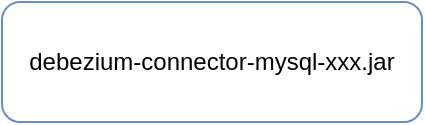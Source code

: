 <mxfile version="21.2.1" type="device" pages="6">
  <diagram name="jar" id="QPWp-yxcB6r8VEpbVTgY">
    <mxGraphModel dx="1418" dy="820" grid="1" gridSize="10" guides="1" tooltips="1" connect="1" arrows="1" fold="1" page="1" pageScale="1" pageWidth="827" pageHeight="1169" math="0" shadow="0">
      <root>
        <mxCell id="0" />
        <mxCell id="1" parent="0" />
        <mxCell id="98d8DprfTp4-6zO7Er4j-1" value="debezium-connector-mysql-xxx.jar" style="rounded=1;whiteSpace=wrap;html=1;fillColor=none;strokeColor=#6c8ebf;" parent="1" vertex="1">
          <mxGeometry x="150" y="150" width="210" height="60" as="geometry" />
        </mxCell>
      </root>
    </mxGraphModel>
  </diagram>
  <diagram id="h5sJhSmLp5tN3X5e-fUV" name="parse调用关系">
    <mxGraphModel dx="1434" dy="836" grid="1" gridSize="10" guides="1" tooltips="1" connect="1" arrows="1" fold="1" page="1" pageScale="1" pageWidth="827" pageHeight="1169" math="0" shadow="0">
      <root>
        <mxCell id="0" />
        <mxCell id="1" parent="0" />
        <mxCell id="1VZUZdRoPKh-ERB4cHUX-32" value="" style="endArrow=block;dashed=1;endFill=0;endSize=12;html=1;rounded=0;" edge="1" parent="1">
          <mxGeometry width="160" relative="1" as="geometry">
            <mxPoint x="420" y="636" as="sourcePoint" />
            <mxPoint x="420" y="574" as="targetPoint" />
          </mxGeometry>
        </mxCell>
        <mxCell id="1VZUZdRoPKh-ERB4cHUX-34" value="AbstractDdlParser" style="swimlane;fontStyle=1;align=center;verticalAlign=top;childLayout=stackLayout;horizontal=1;startSize=26;horizontalStack=0;resizeParent=1;resizeParentMax=0;resizeLast=0;collapsible=1;marginBottom=0;whiteSpace=wrap;html=1;fillColor=none;" vertex="1" parent="1">
          <mxGeometry x="342" y="540" width="160" height="34" as="geometry" />
        </mxCell>
        <mxCell id="1VZUZdRoPKh-ERB4cHUX-38" value="&lt;p style=&quot;margin:0px;margin-top:4px;text-align:center;&quot;&gt;&lt;i&gt;&amp;lt;&amp;lt;Interface&amp;gt;&amp;gt;&lt;/i&gt;&lt;br&gt;&lt;b&gt;DdlParser&lt;/b&gt;&lt;/p&gt;&lt;hr size=&quot;1&quot;&gt;&lt;p style=&quot;margin:0px;margin-left:4px;&quot;&gt;+ &lt;b&gt;parse&lt;/b&gt;(String, Tables): void&lt;br&gt;&lt;/p&gt;" style="verticalAlign=top;align=left;overflow=fill;fontSize=12;fontFamily=Helvetica;html=1;whiteSpace=wrap;fillColor=none;" vertex="1" parent="1">
          <mxGeometry x="339" y="636" width="171" height="70" as="geometry" />
        </mxCell>
        <mxCell id="1VZUZdRoPKh-ERB4cHUX-42" value="&lt;font style=&quot;font-size: 20px;&quot;&gt;parse 方法的调用关系&lt;/font&gt;" style="rounded=1;whiteSpace=wrap;html=1;fillColor=#ffcd28;gradientColor=#ffa500;strokeColor=#d79b00;" vertex="1" parent="1">
          <mxGeometry x="342" y="180" width="130" height="60" as="geometry" />
        </mxCell>
        <mxCell id="1VZUZdRoPKh-ERB4cHUX-43" value="AntlrDdlParser" style="swimlane;fontStyle=1;align=center;verticalAlign=top;childLayout=stackLayout;horizontal=1;startSize=26;horizontalStack=0;resizeParent=1;resizeParentMax=0;resizeLast=0;collapsible=1;marginBottom=0;whiteSpace=wrap;html=1;" vertex="1" parent="1">
          <mxGeometry x="334" y="390" width="176" height="86" as="geometry" />
        </mxCell>
        <mxCell id="1VZUZdRoPKh-ERB4cHUX-44" value="+ databaseTables: Tables" style="text;strokeColor=none;fillColor=none;align=left;verticalAlign=top;spacingLeft=4;spacingRight=4;overflow=hidden;rotatable=0;points=[[0,0.5],[1,0.5]];portConstraint=eastwest;whiteSpace=wrap;html=1;" vertex="1" parent="1VZUZdRoPKh-ERB4cHUX-43">
          <mxGeometry y="26" width="176" height="26" as="geometry" />
        </mxCell>
        <mxCell id="1VZUZdRoPKh-ERB4cHUX-45" value="" style="line;strokeWidth=1;fillColor=none;align=left;verticalAlign=middle;spacingTop=-1;spacingLeft=3;spacingRight=3;rotatable=0;labelPosition=right;points=[];portConstraint=eastwest;strokeColor=inherit;" vertex="1" parent="1VZUZdRoPKh-ERB4cHUX-43">
          <mxGeometry y="52" width="176" height="8" as="geometry" />
        </mxCell>
        <mxCell id="1VZUZdRoPKh-ERB4cHUX-46" value="+&amp;nbsp;&lt;b style=&quot;border-color: var(--border-color);&quot;&gt;parse&lt;/b&gt;(String, Tables): void" style="text;strokeColor=none;fillColor=none;align=left;verticalAlign=top;spacingLeft=4;spacingRight=4;overflow=hidden;rotatable=0;points=[[0,0.5],[1,0.5]];portConstraint=eastwest;whiteSpace=wrap;html=1;" vertex="1" parent="1VZUZdRoPKh-ERB4cHUX-43">
          <mxGeometry y="60" width="176" height="26" as="geometry" />
        </mxCell>
        <mxCell id="1VZUZdRoPKh-ERB4cHUX-47" value="" style="endArrow=block;endSize=16;endFill=0;html=1;rounded=0;entryX=0.488;entryY=1;entryDx=0;entryDy=0;entryPerimeter=0;jumpSize=6;" edge="1" parent="1" target="1VZUZdRoPKh-ERB4cHUX-46">
          <mxGeometry y="-10" width="160" relative="1" as="geometry">
            <mxPoint x="420" y="540" as="sourcePoint" />
            <mxPoint x="410" y="480" as="targetPoint" />
            <mxPoint as="offset" />
          </mxGeometry>
        </mxCell>
        <mxCell id="1VZUZdRoPKh-ERB4cHUX-79" value="MySqlAntlrDdlParser" style="swimlane;fontStyle=1;align=center;verticalAlign=top;childLayout=stackLayout;horizontal=1;startSize=26;horizontalStack=0;resizeParent=1;resizeParentMax=0;resizeLast=0;collapsible=1;marginBottom=0;whiteSpace=wrap;html=1;" vertex="1" parent="1">
          <mxGeometry x="312" y="269" width="218" height="60" as="geometry" />
        </mxCell>
        <mxCell id="1VZUZdRoPKh-ERB4cHUX-82" value="&lt;span style=&quot;border-color: var(--border-color);&quot;&gt;#&amp;nbsp;&lt;/span&gt;&lt;b style=&quot;border-color: var(--border-color);&quot;&gt;parseTree&lt;/b&gt;(MysqlParser): parseTree" style="text;strokeColor=none;fillColor=none;align=left;verticalAlign=top;spacingLeft=4;spacingRight=4;overflow=hidden;rotatable=0;points=[[0,0.5],[1,0.5]];portConstraint=eastwest;whiteSpace=wrap;html=1;" vertex="1" parent="1VZUZdRoPKh-ERB4cHUX-79">
          <mxGeometry y="26" width="218" height="34" as="geometry" />
        </mxCell>
        <mxCell id="1VZUZdRoPKh-ERB4cHUX-83" value="" style="endArrow=block;endSize=16;endFill=0;html=1;rounded=0;entryX=0.488;entryY=1;entryDx=0;entryDy=0;entryPerimeter=0;jumpSize=6;exitX=0.46;exitY=-0.047;exitDx=0;exitDy=0;exitPerimeter=0;" edge="1" parent="1">
          <mxGeometry y="-10" width="160" relative="1" as="geometry">
            <mxPoint x="414.96" y="389" as="sourcePoint" />
            <mxPoint x="414.86" y="328" as="targetPoint" />
            <mxPoint as="offset" />
          </mxGeometry>
        </mxCell>
        <mxCell id="1VZUZdRoPKh-ERB4cHUX-84" value="具体实现 parse 方法" style="text;html=1;strokeColor=none;fillColor=none;align=center;verticalAlign=middle;whiteSpace=wrap;rounded=0;" vertex="1" parent="1">
          <mxGeometry x="510" y="446" width="128" height="30" as="geometry" />
        </mxCell>
        <mxCell id="1VZUZdRoPKh-ERB4cHUX-85" value="定义 parse 接口" style="text;html=1;strokeColor=none;fillColor=none;align=center;verticalAlign=middle;whiteSpace=wrap;rounded=0;" vertex="1" parent="1">
          <mxGeometry x="500" y="676" width="128" height="30" as="geometry" />
        </mxCell>
        <mxCell id="1VZUZdRoPKh-ERB4cHUX-86" value="parse 方法调用 parseTree" style="text;html=1;strokeColor=none;fillColor=none;align=center;verticalAlign=middle;whiteSpace=wrap;rounded=0;" vertex="1" parent="1">
          <mxGeometry x="526" y="300" width="170" height="30" as="geometry" />
        </mxCell>
      </root>
    </mxGraphModel>
  </diagram>
  <diagram id="smM7-ASY-tijDSiQfORA" name="split&amp;reader">
    <mxGraphModel dx="1434" dy="836" grid="1" gridSize="10" guides="1" tooltips="1" connect="1" arrows="1" fold="1" page="1" pageScale="1" pageWidth="827" pageHeight="1169" math="0" shadow="0">
      <root>
        <mxCell id="0" />
        <mxCell id="1" parent="0" />
        <mxCell id="hFOBZ0-TEOp2b1zP58HY-1" value="" style="shape=cylinder3;whiteSpace=wrap;html=1;boundedLbl=1;backgroundOutline=1;size=15;fillColor=none;" vertex="1" parent="1">
          <mxGeometry x="40" y="230" width="140" height="180" as="geometry" />
        </mxCell>
        <mxCell id="hFOBZ0-TEOp2b1zP58HY-4" value="Table 1" style="rounded=0;whiteSpace=wrap;html=1;fillColor=none;" vertex="1" parent="1">
          <mxGeometry x="70" y="280" width="80" height="40" as="geometry" />
        </mxCell>
        <mxCell id="hFOBZ0-TEOp2b1zP58HY-5" value="Table n" style="rounded=0;whiteSpace=wrap;html=1;fillColor=none;" vertex="1" parent="1">
          <mxGeometry x="70" y="349" width="80" height="40" as="geometry" />
        </mxCell>
        <mxCell id="hFOBZ0-TEOp2b1zP58HY-6" value="Storage" style="text;html=1;strokeColor=none;fillColor=none;align=center;verticalAlign=middle;whiteSpace=wrap;rounded=0;fontSize=18;" vertex="1" parent="1">
          <mxGeometry x="80" y="420" width="60" height="30" as="geometry" />
        </mxCell>
        <mxCell id="hFOBZ0-TEOp2b1zP58HY-7" value="&lt;font style=&quot;font-size: 15px;&quot;&gt;...&lt;/font&gt;" style="text;html=1;strokeColor=none;fillColor=none;align=center;verticalAlign=middle;whiteSpace=wrap;rounded=0;rotation=90;fontStyle=1" vertex="1" parent="1">
          <mxGeometry x="86" y="319" width="60" height="30" as="geometry" />
        </mxCell>
        <mxCell id="hFOBZ0-TEOp2b1zP58HY-13" value="" style="shape=flexArrow;endArrow=classic;html=1;rounded=0;sketch=1;curveFitting=1;jiggle=2;labelBackgroundColor=none;fillColor=none;" edge="1" parent="1">
          <mxGeometry width="50" height="50" relative="1" as="geometry">
            <mxPoint x="190" y="340" as="sourcePoint" />
            <mxPoint x="280" y="340" as="targetPoint" />
          </mxGeometry>
        </mxCell>
        <mxCell id="hFOBZ0-TEOp2b1zP58HY-14" value="" style="rounded=1;whiteSpace=wrap;html=1;fillColor=#d5e8d4;gradientColor=#97d077;strokeColor=#82b366;sketch=1;curveFitting=1;jiggle=2;glass=0;shadow=0;" vertex="1" parent="1">
          <mxGeometry x="290" y="264.5" width="200" height="111" as="geometry" />
        </mxCell>
        <mxCell id="hFOBZ0-TEOp2b1zP58HY-15" value="SourceSplitEnumerator" style="text;html=1;strokeColor=none;fillColor=none;align=center;verticalAlign=middle;whiteSpace=wrap;rounded=0;fontSize=18;" vertex="1" parent="1">
          <mxGeometry x="360" y="280" width="60" height="30" as="geometry" />
        </mxCell>
        <mxCell id="hFOBZ0-TEOp2b1zP58HY-16" value="" style="rounded=1;whiteSpace=wrap;html=1;fillColor=default;strokeColor=#d79b00;gradientColor=#ffa500;sketch=1;curveFitting=1;jiggle=2;" vertex="1" parent="1">
          <mxGeometry x="650" y="259" width="140" height="81" as="geometry" />
        </mxCell>
        <mxCell id="hFOBZ0-TEOp2b1zP58HY-17" value="Reader" style="text;html=1;strokeColor=none;fillColor=none;align=center;verticalAlign=middle;whiteSpace=wrap;rounded=0;fontSize=18;" vertex="1" parent="1">
          <mxGeometry x="690" y="264.5" width="60" height="30" as="geometry" />
        </mxCell>
      </root>
    </mxGraphModel>
  </diagram>
  <diagram id="IIXoVjcSCXF8fpWk5Cjh" name="snapshot">
    <mxGraphModel dx="1418" dy="820" grid="1" gridSize="10" guides="1" tooltips="1" connect="1" arrows="1" fold="1" page="1" pageScale="1" pageWidth="827" pageHeight="1169" math="0" shadow="0">
      <root>
        <mxCell id="0" />
        <mxCell id="1" parent="0" />
        <mxCell id="gTMbd1CUSUByBprKtUBH-1" value="" style="rounded=0;whiteSpace=wrap;html=1;fillColor=#d5e8d4;gradientColor=#97d077;strokeColor=#82b366;" parent="1" vertex="1">
          <mxGeometry x="150" y="230" width="570" height="60" as="geometry" />
        </mxCell>
        <mxCell id="gTMbd1CUSUByBprKtUBH-3" value="" style="endArrow=none;html=1;rounded=0;" parent="1" edge="1">
          <mxGeometry width="50" height="50" relative="1" as="geometry">
            <mxPoint x="520" y="290" as="sourcePoint" />
            <mxPoint x="520" y="230" as="targetPoint" />
          </mxGeometry>
        </mxCell>
        <mxCell id="gTMbd1CUSUByBprKtUBH-4" value="" style="endArrow=classic;html=1;rounded=0;" parent="1" edge="1">
          <mxGeometry width="50" height="50" relative="1" as="geometry">
            <mxPoint x="150" y="349" as="sourcePoint" />
            <mxPoint x="150" y="290" as="targetPoint" />
          </mxGeometry>
        </mxCell>
        <mxCell id="gTMbd1CUSUByBprKtUBH-5" value="LowWaterMark" style="text;html=1;strokeColor=none;fillColor=none;align=center;verticalAlign=middle;whiteSpace=wrap;rounded=0;fontSize=19;" parent="1" vertex="1">
          <mxGeometry x="130" y="350" width="60" height="30" as="geometry" />
        </mxCell>
        <mxCell id="gTMbd1CUSUByBprKtUBH-6" value="HighWaterMark" style="text;html=1;strokeColor=none;fillColor=none;align=center;verticalAlign=middle;whiteSpace=wrap;rounded=0;fontSize=19;" parent="1" vertex="1">
          <mxGeometry x="500" y="360" width="60" height="30" as="geometry" />
        </mxCell>
        <mxCell id="gTMbd1CUSUByBprKtUBH-7" value="" style="endArrow=classic;html=1;rounded=0;" parent="1" edge="1">
          <mxGeometry width="50" height="50" relative="1" as="geometry">
            <mxPoint x="520" y="349" as="sourcePoint" />
            <mxPoint x="520" y="290" as="targetPoint" />
          </mxGeometry>
        </mxCell>
        <mxCell id="gTMbd1CUSUByBprKtUBH-8" value="&lt;div style=&quot;font-size: 18px; line-height: 24px;&quot;&gt;&lt;span style=&quot;&quot;&gt;low watermark event&lt;/span&gt;&lt;/div&gt;" style="text;html=1;strokeColor=none;fillColor=none;align=center;verticalAlign=middle;whiteSpace=wrap;rounded=0;fontColor=default;labelBackgroundColor=none;" parent="1" vertex="1">
          <mxGeometry x="130" y="245" width="220" height="30" as="geometry" />
        </mxCell>
        <mxCell id="gTMbd1CUSUByBprKtUBH-10" value="" style="endArrow=none;html=1;rounded=0;" parent="1" edge="1">
          <mxGeometry width="50" height="50" relative="1" as="geometry">
            <mxPoint x="330" y="290" as="sourcePoint" />
            <mxPoint x="330" y="230" as="targetPoint" />
          </mxGeometry>
        </mxCell>
        <mxCell id="gTMbd1CUSUByBprKtUBH-11" value="&lt;div style=&quot;font-size: 18px; line-height: 24px;&quot;&gt;&lt;span style=&quot;&quot;&gt;snapshot events&lt;/span&gt;&lt;/div&gt;" style="text;html=1;strokeColor=none;fillColor=none;align=center;verticalAlign=middle;whiteSpace=wrap;rounded=0;fontColor=default;labelBackgroundColor=none;" parent="1" vertex="1">
          <mxGeometry x="340" y="245" width="170" height="30" as="geometry" />
        </mxCell>
        <mxCell id="gTMbd1CUSUByBprKtUBH-12" value="&lt;div style=&quot;font-size: 18px; line-height: 24px;&quot;&gt;&lt;span style=&quot;&quot;&gt;high watermark event&lt;/span&gt;&lt;/div&gt;" style="text;html=1;strokeColor=none;fillColor=none;align=center;verticalAlign=middle;whiteSpace=wrap;rounded=0;fontColor=default;labelBackgroundColor=none;" parent="1" vertex="1">
          <mxGeometry x="510" y="245" width="220" height="30" as="geometry" />
        </mxCell>
        <mxCell id="gTMbd1CUSUByBprKtUBH-13" value="SelectSql" style="text;html=1;strokeColor=none;fillColor=none;align=center;verticalAlign=middle;whiteSpace=wrap;rounded=0;fontSize=19;" parent="1" vertex="1">
          <mxGeometry x="120" y="130" width="60" height="30" as="geometry" />
        </mxCell>
        <mxCell id="gTMbd1CUSUByBprKtUBH-14" value="" style="endArrow=classic;html=1;rounded=0;entryX=0;entryY=0;entryDx=0;entryDy=0;" parent="1" target="gTMbd1CUSUByBprKtUBH-1" edge="1">
          <mxGeometry width="50" height="50" relative="1" as="geometry">
            <mxPoint x="150" y="160" as="sourcePoint" />
            <mxPoint x="149.5" y="230" as="targetPoint" />
          </mxGeometry>
        </mxCell>
        <mxCell id="gTMbd1CUSUByBprKtUBH-15" value="" style="endArrow=classic;html=1;rounded=0;entryX=0;entryY=0;entryDx=0;entryDy=0;" parent="1" edge="1">
          <mxGeometry width="50" height="50" relative="1" as="geometry">
            <mxPoint x="330" y="160" as="sourcePoint" />
            <mxPoint x="330" y="230" as="targetPoint" />
          </mxGeometry>
        </mxCell>
        <mxCell id="gTMbd1CUSUByBprKtUBH-16" value="DataReceiver" style="text;html=1;strokeColor=none;fillColor=none;align=center;verticalAlign=middle;whiteSpace=wrap;rounded=0;fontSize=19;" parent="1" vertex="1">
          <mxGeometry x="300" y="130" width="60" height="30" as="geometry" />
        </mxCell>
        <mxCell id="gTMbd1CUSUByBprKtUBH-17" value="使用数据库全局读锁读取 binlog position" style="text;html=1;strokeColor=none;fillColor=none;align=center;verticalAlign=middle;whiteSpace=wrap;rounded=0;fontSize=16;" parent="1" vertex="1">
          <mxGeometry x="50" y="390" width="220" height="30" as="geometry" />
        </mxCell>
      </root>
    </mxGraphModel>
  </diagram>
  <diagram id="AY69FSKkuL_eJlXByfB2" name="MySQL-global-read-lock">
    <mxGraphModel dx="1418" dy="820" grid="1" gridSize="10" guides="1" tooltips="1" connect="1" arrows="1" fold="1" page="1" pageScale="1" pageWidth="827" pageHeight="1169" math="0" shadow="0">
      <root>
        <mxCell id="0" />
        <mxCell id="1" parent="0" />
        <mxCell id="xmXU5Rc_kq27SqO5DNA1-2" value="«interface»&lt;br&gt;&lt;b&gt;SnapshotChangeEventSource&lt;/b&gt;" style="html=1;whiteSpace=wrap;fillColor=none;" parent="1" vertex="1">
          <mxGeometry x="299" y="525" width="180" height="45" as="geometry" />
        </mxCell>
        <mxCell id="wDL28f1qUCCaU4bjpYnP-2" value="«interface»&lt;br&gt;&lt;b&gt;ChangeEventSource&amp;nbsp;&lt;/b&gt;" style="html=1;whiteSpace=wrap;fillColor=none;" parent="1" vertex="1">
          <mxGeometry x="299" y="630" width="180" height="45" as="geometry" />
        </mxCell>
        <mxCell id="wDL28f1qUCCaU4bjpYnP-4" value="&lt;font style=&quot;font-size: 10px;&quot;&gt;Extends&lt;/font&gt;" style="endArrow=block;endSize=16;endFill=0;html=1;rounded=0;exitX=0.5;exitY=0;exitDx=0;exitDy=0;" parent="1" edge="1">
          <mxGeometry x="-0.333" y="-2" width="160" relative="1" as="geometry">
            <mxPoint x="388" y="630" as="sourcePoint" />
            <mxPoint x="388" y="570" as="targetPoint" />
            <mxPoint as="offset" />
          </mxGeometry>
        </mxCell>
        <mxCell id="wDL28f1qUCCaU4bjpYnP-5" value="AbstractSnapshotChangeEventSource" style="swimlane;fontStyle=1;align=center;verticalAlign=top;childLayout=stackLayout;horizontal=1;startSize=26;horizontalStack=0;resizeParent=1;resizeParentMax=0;resizeLast=0;collapsible=1;marginBottom=0;whiteSpace=wrap;html=1;fillColor=none;" parent="1" vertex="1">
          <mxGeometry x="259" y="382" width="260" height="86" as="geometry" />
        </mxCell>
        <mxCell id="wDL28f1qUCCaU4bjpYnP-33" value="+&amp;nbsp;&lt;b&gt;&lt;font color=&quot;#ff0000&quot;&gt;execute&lt;/font&gt;&lt;/b&gt;&lt;span style=&quot;background-color: initial;&quot;&gt;(...):&amp;nbsp;&lt;/span&gt;SnapshotResult&amp;lt;O&amp;gt;" style="text;strokeColor=none;fillColor=none;align=left;verticalAlign=top;spacingLeft=4;spacingRight=4;overflow=hidden;rotatable=0;points=[[0,0.5],[1,0.5]];portConstraint=eastwest;whiteSpace=wrap;html=1;" parent="wDL28f1qUCCaU4bjpYnP-5" vertex="1">
          <mxGeometry y="26" width="260" height="26" as="geometry" />
        </mxCell>
        <mxCell id="wDL28f1qUCCaU4bjpYnP-7" value="" style="line;strokeWidth=1;fillColor=none;align=left;verticalAlign=middle;spacingTop=-1;spacingLeft=3;spacingRight=3;rotatable=0;labelPosition=right;points=[];portConstraint=eastwest;strokeColor=inherit;" parent="wDL28f1qUCCaU4bjpYnP-5" vertex="1">
          <mxGeometry y="52" width="260" height="8" as="geometry" />
        </mxCell>
        <mxCell id="wDL28f1qUCCaU4bjpYnP-31" value="# doExecute(...):&amp;nbsp;abstract&amp;nbsp;&lt;span style=&quot;background-color: initial;&quot;&gt;&lt;/span&gt;SnapshotResult&amp;lt;O&amp;gt;" style="text;strokeColor=none;fillColor=none;align=left;verticalAlign=top;spacingLeft=4;spacingRight=4;overflow=hidden;rotatable=0;points=[[0,0.5],[1,0.5]];portConstraint=eastwest;whiteSpace=wrap;html=1;" parent="wDL28f1qUCCaU4bjpYnP-5" vertex="1">
          <mxGeometry y="60" width="260" height="26" as="geometry" />
        </mxCell>
        <mxCell id="wDL28f1qUCCaU4bjpYnP-9" value="" style="endArrow=block;dashed=1;endFill=0;endSize=12;html=1;rounded=0;exitX=0.5;exitY=0;exitDx=0;exitDy=0;" parent="1" source="xmXU5Rc_kq27SqO5DNA1-2" edge="1">
          <mxGeometry width="160" relative="1" as="geometry">
            <mxPoint x="349" y="520" as="sourcePoint" />
            <mxPoint x="389" y="470" as="targetPoint" />
          </mxGeometry>
        </mxCell>
        <mxCell id="wDL28f1qUCCaU4bjpYnP-10" value="&lt;b&gt;抽象类&lt;/b&gt;" style="text;html=1;strokeColor=none;fillColor=none;align=center;verticalAlign=middle;whiteSpace=wrap;rounded=0;" parent="1" vertex="1">
          <mxGeometry x="519" y="382" width="60" height="30" as="geometry" />
        </mxCell>
        <mxCell id="wDL28f1qUCCaU4bjpYnP-13" value="RelationalSnapshotChangeEventSource" style="swimlane;fontStyle=1;align=center;verticalAlign=top;childLayout=stackLayout;horizontal=1;startSize=26;horizontalStack=0;resizeParent=1;resizeParentMax=0;resizeLast=0;collapsible=1;marginBottom=0;whiteSpace=wrap;html=1;fillColor=none;" parent="1" vertex="1">
          <mxGeometry x="250" y="220" width="289" height="90" as="geometry" />
        </mxCell>
        <mxCell id="wDL28f1qUCCaU4bjpYnP-14" value="+ &lt;b&gt;&lt;font color=&quot;#ff0000&quot;&gt;doExecute&lt;/font&gt;&lt;/b&gt;(...): SnapshotResult&amp;lt;O&amp;gt;" style="text;strokeColor=none;fillColor=none;align=left;verticalAlign=top;spacingLeft=4;spacingRight=4;overflow=hidden;rotatable=0;points=[[0,0.5],[1,0.5]];portConstraint=eastwest;whiteSpace=wrap;html=1;" parent="wDL28f1qUCCaU4bjpYnP-13" vertex="1">
          <mxGeometry y="26" width="289" height="26" as="geometry" />
        </mxCell>
        <mxCell id="wDL28f1qUCCaU4bjpYnP-15" value="" style="line;strokeWidth=1;fillColor=none;align=left;verticalAlign=middle;spacingTop=-1;spacingLeft=3;spacingRight=3;rotatable=0;labelPosition=right;points=[];portConstraint=eastwest;strokeColor=inherit;" parent="wDL28f1qUCCaU4bjpYnP-13" vertex="1">
          <mxGeometry y="52" width="289" height="8" as="geometry" />
        </mxCell>
        <mxCell id="wDL28f1qUCCaU4bjpYnP-16" value="# lockTablesForSchemaSnapshot&lt;span style=&quot;background-color: initial;&quot;&gt;(...): abstract void&lt;/span&gt;" style="text;strokeColor=none;fillColor=none;align=left;verticalAlign=top;spacingLeft=4;spacingRight=4;overflow=hidden;rotatable=0;points=[[0,0.5],[1,0.5]];portConstraint=eastwest;whiteSpace=wrap;html=1;" parent="wDL28f1qUCCaU4bjpYnP-13" vertex="1">
          <mxGeometry y="60" width="289" height="30" as="geometry" />
        </mxCell>
        <mxCell id="wDL28f1qUCCaU4bjpYnP-17" value="抽象类" style="text;html=1;strokeColor=none;fillColor=none;align=center;verticalAlign=middle;whiteSpace=wrap;rounded=0;fontStyle=1" parent="1" vertex="1">
          <mxGeometry x="549" y="220" width="40" height="30" as="geometry" />
        </mxCell>
        <mxCell id="wDL28f1qUCCaU4bjpYnP-18" value="MySqlSnapshotChangeEventSource" style="swimlane;fontStyle=1;align=center;verticalAlign=top;childLayout=stackLayout;horizontal=1;startSize=26;horizontalStack=0;resizeParent=1;resizeParentMax=0;resizeLast=0;collapsible=1;marginBottom=0;whiteSpace=wrap;html=1;fillColor=none;" parent="1" vertex="1">
          <mxGeometry x="249" y="63" width="260" height="84" as="geometry" />
        </mxCell>
        <mxCell id="wDL28f1qUCCaU4bjpYnP-21" value="#&amp;nbsp;&lt;b&gt;&lt;font color=&quot;#ff0000&quot;&gt;lockTablesForSchemaSnapshot&lt;/font&gt;&lt;/b&gt;(...): void" style="text;strokeColor=none;fillColor=none;align=left;verticalAlign=top;spacingLeft=4;spacingRight=4;overflow=hidden;rotatable=0;points=[[0,0.5],[1,0.5]];portConstraint=eastwest;whiteSpace=wrap;html=1;" parent="wDL28f1qUCCaU4bjpYnP-18" vertex="1">
          <mxGeometry y="26" width="260" height="24" as="geometry" />
        </mxCell>
        <mxCell id="wDL28f1qUCCaU4bjpYnP-20" value="" style="line;strokeWidth=1;fillColor=none;align=left;verticalAlign=middle;spacingTop=-1;spacingLeft=3;spacingRight=3;rotatable=0;labelPosition=right;points=[];portConstraint=eastwest;strokeColor=inherit;" parent="wDL28f1qUCCaU4bjpYnP-18" vertex="1">
          <mxGeometry y="50" width="260" height="8" as="geometry" />
        </mxCell>
        <mxCell id="wDL28f1qUCCaU4bjpYnP-35" value="- globalLock: void" style="text;strokeColor=none;fillColor=none;align=left;verticalAlign=top;spacingLeft=4;spacingRight=4;overflow=hidden;rotatable=0;points=[[0,0.5],[1,0.5]];portConstraint=eastwest;whiteSpace=wrap;html=1;" parent="wDL28f1qUCCaU4bjpYnP-18" vertex="1">
          <mxGeometry y="58" width="260" height="26" as="geometry" />
        </mxCell>
        <mxCell id="wDL28f1qUCCaU4bjpYnP-26" value="&lt;font style=&quot;font-size: 10px;&quot;&gt;Extends&lt;/font&gt;" style="endArrow=block;endSize=16;endFill=0;html=1;rounded=0;" parent="1" edge="1">
          <mxGeometry width="160" relative="1" as="geometry">
            <mxPoint x="379" y="220" as="sourcePoint" />
            <mxPoint x="379" y="150" as="targetPoint" />
            <mxPoint as="offset" />
          </mxGeometry>
        </mxCell>
        <mxCell id="wDL28f1qUCCaU4bjpYnP-27" value="&lt;font style=&quot;font-size: 10px;&quot;&gt;Extends&lt;/font&gt;" style="endArrow=block;endSize=16;endFill=0;html=1;rounded=0;entryX=0.457;entryY=1.067;entryDx=0;entryDy=0;entryPerimeter=0;" parent="1" target="wDL28f1qUCCaU4bjpYnP-16" edge="1">
          <mxGeometry x="-0.117" width="160" relative="1" as="geometry">
            <mxPoint x="382" y="380" as="sourcePoint" />
            <mxPoint x="382" y="320" as="targetPoint" />
            <mxPoint as="offset" />
          </mxGeometry>
        </mxCell>
        <mxCell id="wDL28f1qUCCaU4bjpYnP-36" value="MySQL &lt;br&gt;global read lock 类图关系" style="rounded=1;whiteSpace=wrap;html=1;fillColor=#d5e8d4;gradientColor=#97d077;strokeColor=#82b366;fontSize=22;" parent="1" vertex="1">
          <mxGeometry x="10" y="3" width="170" height="97" as="geometry" />
        </mxCell>
        <mxCell id="wDL28f1qUCCaU4bjpYnP-39" value="提供方法 execute() 的定义&amp;nbsp;" style="text;html=1;strokeColor=none;fillColor=none;align=center;verticalAlign=middle;whiteSpace=wrap;rounded=0;" parent="1" vertex="1">
          <mxGeometry x="488.5" y="532.5" width="161" height="30" as="geometry" />
        </mxCell>
        <mxCell id="wtYBTm2d3GWfQXHRJhQy-1" value="具体类" style="text;html=1;strokeColor=none;fillColor=none;align=center;verticalAlign=middle;whiteSpace=wrap;rounded=0;fontStyle=1" parent="1" vertex="1">
          <mxGeometry x="519" y="63" width="40" height="30" as="geometry" />
        </mxCell>
        <mxCell id="A9HKHOgzxemVLaRz3FHe-1" value="具体实现" style="text;html=1;align=center;verticalAlign=middle;resizable=0;points=[];autosize=1;strokeColor=none;fillColor=none;" vertex="1" parent="1">
          <mxGeometry x="515" y="408" width="70" height="30" as="geometry" />
        </mxCell>
      </root>
    </mxGraphModel>
  </diagram>
  <diagram id="TcMDLGZcKWEZXfC67O-5" name="snapshot-func">
    <mxGraphModel dx="2245" dy="820" grid="1" gridSize="10" guides="1" tooltips="1" connect="1" arrows="1" fold="1" page="1" pageScale="1" pageWidth="827" pageHeight="1169" math="0" shadow="0">
      <root>
        <mxCell id="0" />
        <mxCell id="1" parent="0" />
        <mxCell id="nATbKsnLnyry--IPE0K3-120" value="MySqlConnectorTask.start()" style="edgeStyle=none;verticalLabelPosition=top;verticalAlign=bottom;labelPosition=left;align=right;rounded=0;labelBackgroundColor=none;fontStyle=1;entryX=0;entryY=0.5;entryDx=0;entryDy=0;" parent="1" edge="1" target="nATbKsnLnyry--IPE0K3-121">
          <mxGeometry x="-10" y="-60" width="100" height="100" as="geometry">
            <mxPoint x="-60" y="115" as="sourcePoint" />
            <mxPoint x="70" y="114.5" as="targetPoint" />
            <mxPoint x="20" y="-4" as="offset" />
          </mxGeometry>
        </mxCell>
        <mxCell id="exFZdDvBx4RPGNR_UJjL-4" value="" style="edgeStyle=orthogonalEdgeStyle;rounded=0;orthogonalLoop=1;jettySize=auto;html=1;" edge="1" parent="1" source="nATbKsnLnyry--IPE0K3-121" target="exFZdDvBx4RPGNR_UJjL-1">
          <mxGeometry relative="1" as="geometry" />
        </mxCell>
        <mxCell id="nATbKsnLnyry--IPE0K3-121" value="ChangeEventSourceCoordinator.java&#xa;start()" style="shadow=1;fillColor=#cce5ff;strokeColor=#36393d;fontStyle=1;" parent="1" vertex="1">
          <mxGeometry x="70" y="90" width="220" height="50" as="geometry" />
        </mxCell>
        <mxCell id="nATbKsnLnyry--IPE0K3-174" value="snapshot" style="rounded=1;fontStyle=1;fillColor=#FFD966;strokeColor=none;fontSize=24;" parent="1" vertex="1">
          <mxGeometry x="-150" y="10" width="150" height="50" as="geometry" />
        </mxCell>
        <mxCell id="PYvw7f8PJ3R1NR59HBYI-2" value="" style="edgeStyle=orthogonalEdgeStyle;rounded=0;orthogonalLoop=1;jettySize=auto;html=1;" edge="1" parent="1" source="S2lZI3bxyD2s2Ba1YcQO-1" target="PYvw7f8PJ3R1NR59HBYI-1">
          <mxGeometry relative="1" as="geometry" />
        </mxCell>
        <mxCell id="S2lZI3bxyD2s2Ba1YcQO-1" value="&#xa;ChangeEventSourceCoordinator.java&#xa;doSnapshot()" style="shadow=1;fillColor=#cce5ff;strokeColor=#36393d;fontStyle=1" vertex="1" parent="1">
          <mxGeometry x="570" y="90" width="220" height="50" as="geometry" />
        </mxCell>
        <mxCell id="exFZdDvBx4RPGNR_UJjL-5" value="" style="edgeStyle=orthogonalEdgeStyle;rounded=0;orthogonalLoop=1;jettySize=auto;html=1;" edge="1" parent="1" source="exFZdDvBx4RPGNR_UJjL-1" target="S2lZI3bxyD2s2Ba1YcQO-1">
          <mxGeometry relative="1" as="geometry" />
        </mxCell>
        <mxCell id="exFZdDvBx4RPGNR_UJjL-1" value="ChangeEventSourceCoordinator.java&#xa;executeChangeEventSources()" style="shadow=1;fillColor=#cce5ff;strokeColor=#36393d;fontStyle=1" vertex="1" parent="1">
          <mxGeometry x="320" y="90" width="220" height="50" as="geometry" />
        </mxCell>
        <mxCell id="exFZdDvBx4RPGNR_UJjL-6" value="创建一个线程执行调用&lt;br&gt;executeChangeEventSources" style="text;html=1;align=center;verticalAlign=middle;resizable=0;points=[];autosize=1;strokeColor=none;fillColor=none;" vertex="1" parent="1">
          <mxGeometry x="90" y="143" width="180" height="40" as="geometry" />
        </mxCell>
        <mxCell id="k3hSCQrrgpwIpEXquyhJ-2" value="" style="edgeStyle=orthogonalEdgeStyle;rounded=0;orthogonalLoop=1;jettySize=auto;html=1;" edge="1" parent="1" source="PYvw7f8PJ3R1NR59HBYI-1" target="k3hSCQrrgpwIpEXquyhJ-1">
          <mxGeometry relative="1" as="geometry" />
        </mxCell>
        <mxCell id="PYvw7f8PJ3R1NR59HBYI-1" value="&#xa;MySqlSnapshotChangeEventSource.java&#xa;execute()" style="shadow=1;fillColor=#cce5ff;strokeColor=#36393d;fontStyle=1" vertex="1" parent="1">
          <mxGeometry x="820" y="90" width="250" height="50" as="geometry" />
        </mxCell>
        <mxCell id="-zV9LzQsYV4PcWvE6w7X-1" value="创建实例&lt;br&gt;MySqlSnapshotChangeEventSource" style="text;html=1;align=center;verticalAlign=middle;resizable=0;points=[];autosize=1;strokeColor=none;fillColor=none;" vertex="1" parent="1">
          <mxGeometry x="330" y="143" width="220" height="40" as="geometry" />
        </mxCell>
        <mxCell id="Y0rZ0MftGxC1EcNk6RNz-1" value="ConnectorType:MySqlConnector.class" style="text;html=1;align=center;verticalAlign=middle;resizable=0;points=[];autosize=1;strokeColor=none;fillColor=none;" vertex="1" parent="1">
          <mxGeometry x="-150" y="120" width="230" height="30" as="geometry" />
        </mxCell>
        <mxCell id="k3hSCQrrgpwIpEXquyhJ-1" value="&#xa;MySqlSnapshotChangeEventSource.java&#xa;doExecute()" style="shadow=1;fillColor=#cce5ff;strokeColor=#36393d;fontStyle=1" vertex="1" parent="1">
          <mxGeometry x="820" y="170" width="250" height="50" as="geometry" />
        </mxCell>
        <mxCell id="k3hSCQrrgpwIpEXquyhJ-3" value="使用全局读锁&lt;br&gt;lockTablesForSchemaSnapshot" style="text;html=1;align=center;verticalAlign=middle;resizable=0;points=[];autosize=1;strokeColor=none;fillColor=none;" vertex="1" parent="1">
          <mxGeometry x="857" y="229" width="190" height="40" as="geometry" />
        </mxCell>
      </root>
    </mxGraphModel>
  </diagram>
</mxfile>
